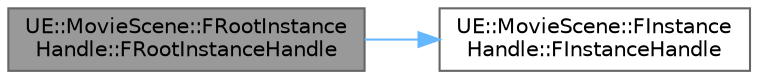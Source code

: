 digraph "UE::MovieScene::FRootInstanceHandle::FRootInstanceHandle"
{
 // INTERACTIVE_SVG=YES
 // LATEX_PDF_SIZE
  bgcolor="transparent";
  edge [fontname=Helvetica,fontsize=10,labelfontname=Helvetica,labelfontsize=10];
  node [fontname=Helvetica,fontsize=10,shape=box,height=0.2,width=0.4];
  rankdir="LR";
  Node1 [id="Node000001",label="UE::MovieScene::FRootInstance\lHandle::FRootInstanceHandle",height=0.2,width=0.4,color="gray40", fillcolor="grey60", style="filled", fontcolor="black",tooltip=" "];
  Node1 -> Node2 [id="edge1_Node000001_Node000002",color="steelblue1",style="solid",tooltip=" "];
  Node2 [id="Node000002",label="UE::MovieScene::FInstance\lHandle::FInstanceHandle",height=0.2,width=0.4,color="grey40", fillcolor="white", style="filled",URL="$dc/d03/structUE_1_1MovieScene_1_1FInstanceHandle.html#ac3682edecc41c2414e18e00ab1ae7f54",tooltip=" "];
}
